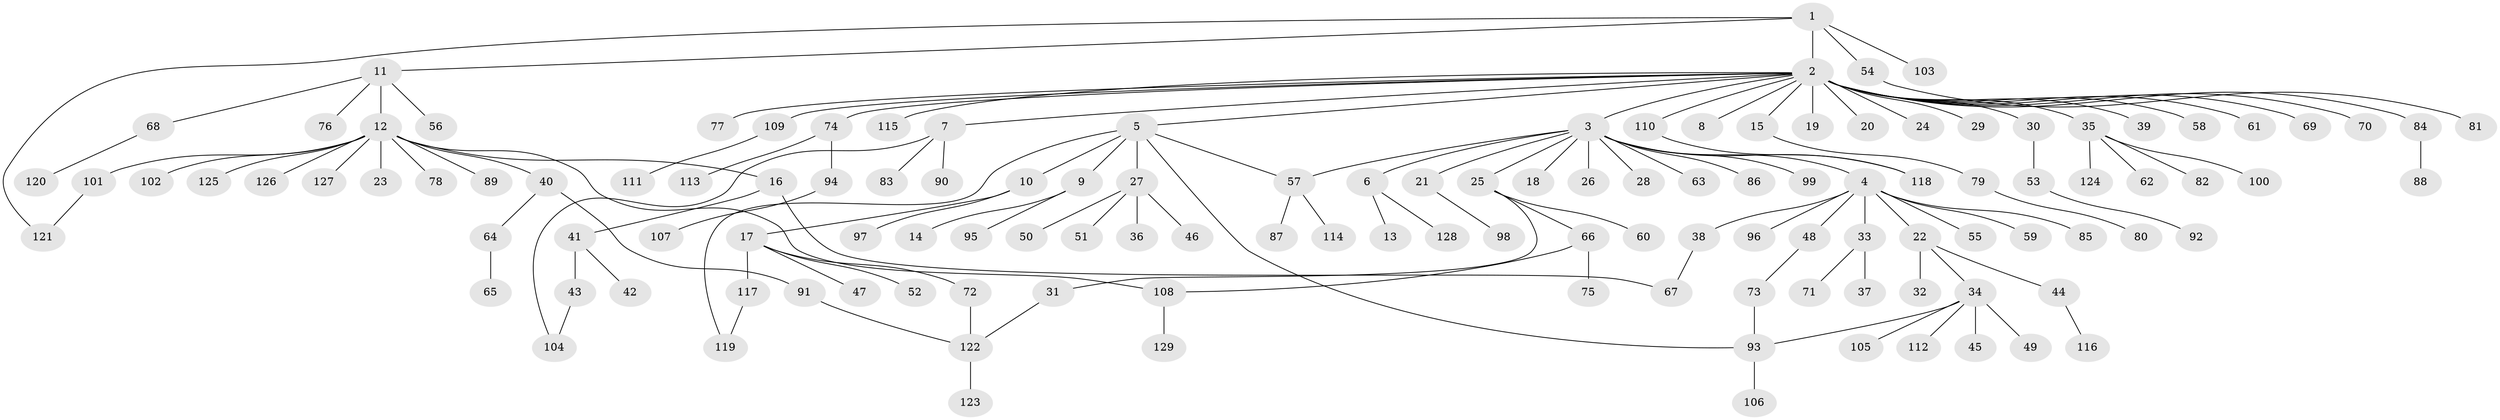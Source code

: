 // Generated by graph-tools (version 1.1) at 2025/26/03/09/25 03:26:07]
// undirected, 129 vertices, 139 edges
graph export_dot {
graph [start="1"]
  node [color=gray90,style=filled];
  1;
  2;
  3;
  4;
  5;
  6;
  7;
  8;
  9;
  10;
  11;
  12;
  13;
  14;
  15;
  16;
  17;
  18;
  19;
  20;
  21;
  22;
  23;
  24;
  25;
  26;
  27;
  28;
  29;
  30;
  31;
  32;
  33;
  34;
  35;
  36;
  37;
  38;
  39;
  40;
  41;
  42;
  43;
  44;
  45;
  46;
  47;
  48;
  49;
  50;
  51;
  52;
  53;
  54;
  55;
  56;
  57;
  58;
  59;
  60;
  61;
  62;
  63;
  64;
  65;
  66;
  67;
  68;
  69;
  70;
  71;
  72;
  73;
  74;
  75;
  76;
  77;
  78;
  79;
  80;
  81;
  82;
  83;
  84;
  85;
  86;
  87;
  88;
  89;
  90;
  91;
  92;
  93;
  94;
  95;
  96;
  97;
  98;
  99;
  100;
  101;
  102;
  103;
  104;
  105;
  106;
  107;
  108;
  109;
  110;
  111;
  112;
  113;
  114;
  115;
  116;
  117;
  118;
  119;
  120;
  121;
  122;
  123;
  124;
  125;
  126;
  127;
  128;
  129;
  1 -- 2;
  1 -- 11;
  1 -- 54;
  1 -- 103;
  1 -- 121;
  2 -- 3;
  2 -- 5;
  2 -- 7;
  2 -- 8;
  2 -- 15;
  2 -- 19;
  2 -- 20;
  2 -- 24;
  2 -- 29;
  2 -- 30;
  2 -- 35;
  2 -- 39;
  2 -- 58;
  2 -- 61;
  2 -- 69;
  2 -- 70;
  2 -- 74;
  2 -- 77;
  2 -- 84;
  2 -- 109;
  2 -- 110;
  2 -- 115;
  3 -- 4;
  3 -- 6;
  3 -- 18;
  3 -- 21;
  3 -- 25;
  3 -- 26;
  3 -- 28;
  3 -- 57;
  3 -- 63;
  3 -- 86;
  3 -- 99;
  3 -- 118;
  4 -- 22;
  4 -- 33;
  4 -- 38;
  4 -- 48;
  4 -- 55;
  4 -- 59;
  4 -- 85;
  4 -- 96;
  5 -- 9;
  5 -- 10;
  5 -- 27;
  5 -- 57;
  5 -- 93;
  5 -- 119;
  6 -- 13;
  6 -- 128;
  7 -- 83;
  7 -- 90;
  7 -- 104;
  9 -- 14;
  9 -- 95;
  10 -- 17;
  10 -- 97;
  11 -- 12;
  11 -- 56;
  11 -- 68;
  11 -- 76;
  12 -- 16;
  12 -- 23;
  12 -- 40;
  12 -- 78;
  12 -- 89;
  12 -- 101;
  12 -- 102;
  12 -- 108;
  12 -- 125;
  12 -- 126;
  12 -- 127;
  15 -- 79;
  16 -- 41;
  16 -- 67;
  17 -- 47;
  17 -- 52;
  17 -- 72;
  17 -- 117;
  21 -- 98;
  22 -- 32;
  22 -- 34;
  22 -- 44;
  25 -- 31;
  25 -- 60;
  25 -- 66;
  27 -- 36;
  27 -- 46;
  27 -- 50;
  27 -- 51;
  30 -- 53;
  31 -- 122;
  33 -- 37;
  33 -- 71;
  34 -- 45;
  34 -- 49;
  34 -- 93;
  34 -- 105;
  34 -- 112;
  35 -- 62;
  35 -- 82;
  35 -- 100;
  35 -- 124;
  38 -- 67;
  40 -- 64;
  40 -- 91;
  41 -- 42;
  41 -- 43;
  43 -- 104;
  44 -- 116;
  48 -- 73;
  53 -- 92;
  54 -- 81;
  57 -- 87;
  57 -- 114;
  64 -- 65;
  66 -- 75;
  66 -- 108;
  68 -- 120;
  72 -- 122;
  73 -- 93;
  74 -- 94;
  74 -- 113;
  79 -- 80;
  84 -- 88;
  91 -- 122;
  93 -- 106;
  94 -- 107;
  101 -- 121;
  108 -- 129;
  109 -- 111;
  110 -- 118;
  117 -- 119;
  122 -- 123;
}
